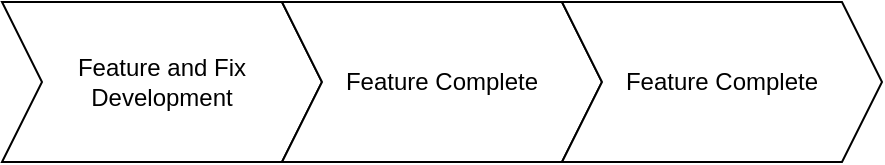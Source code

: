 <mxfile version="20.0.3" type="github">
  <diagram id="iBrMjuTJeeqdpPhKc0sX" name="Page-1">
    <mxGraphModel dx="2062" dy="1112" grid="1" gridSize="10" guides="1" tooltips="1" connect="1" arrows="1" fold="1" page="1" pageScale="1" pageWidth="1100" pageHeight="850" math="0" shadow="0">
      <root>
        <mxCell id="0" />
        <mxCell id="1" parent="0" />
        <mxCell id="xiIP2kTTS7HBBAWP1FZX-1" value="Feature and Fix Development" style="shape=step;perimeter=stepPerimeter;whiteSpace=wrap;html=1;fixedSize=1;" vertex="1" parent="1">
          <mxGeometry x="80" y="80" width="160" height="80" as="geometry" />
        </mxCell>
        <mxCell id="xiIP2kTTS7HBBAWP1FZX-2" value="Feature Complete" style="shape=step;perimeter=stepPerimeter;whiteSpace=wrap;html=1;fixedSize=1;" vertex="1" parent="1">
          <mxGeometry x="220" y="80" width="160" height="80" as="geometry" />
        </mxCell>
        <mxCell id="xiIP2kTTS7HBBAWP1FZX-3" value="Feature Complete" style="shape=step;perimeter=stepPerimeter;whiteSpace=wrap;html=1;fixedSize=1;" vertex="1" parent="1">
          <mxGeometry x="360" y="80" width="160" height="80" as="geometry" />
        </mxCell>
      </root>
    </mxGraphModel>
  </diagram>
</mxfile>
